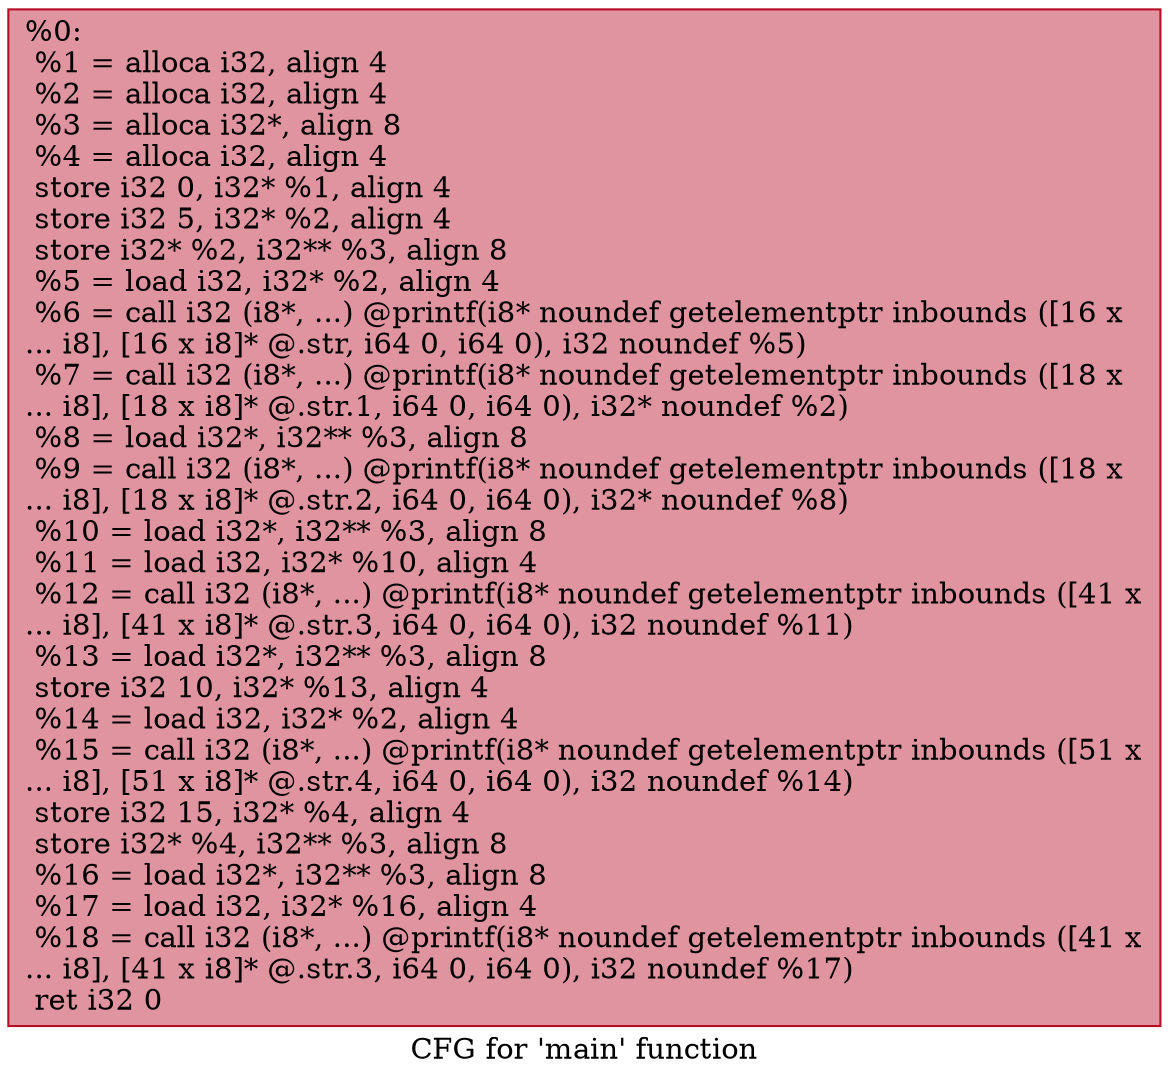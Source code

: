 digraph "CFG for 'main' function" {
	label="CFG for 'main' function";

	Node0x5591658f4e30 [shape=record,color="#b70d28ff", style=filled, fillcolor="#b70d2870",label="{%0:\l  %1 = alloca i32, align 4\l  %2 = alloca i32, align 4\l  %3 = alloca i32*, align 8\l  %4 = alloca i32, align 4\l  store i32 0, i32* %1, align 4\l  store i32 5, i32* %2, align 4\l  store i32* %2, i32** %3, align 8\l  %5 = load i32, i32* %2, align 4\l  %6 = call i32 (i8*, ...) @printf(i8* noundef getelementptr inbounds ([16 x\l... i8], [16 x i8]* @.str, i64 0, i64 0), i32 noundef %5)\l  %7 = call i32 (i8*, ...) @printf(i8* noundef getelementptr inbounds ([18 x\l... i8], [18 x i8]* @.str.1, i64 0, i64 0), i32* noundef %2)\l  %8 = load i32*, i32** %3, align 8\l  %9 = call i32 (i8*, ...) @printf(i8* noundef getelementptr inbounds ([18 x\l... i8], [18 x i8]* @.str.2, i64 0, i64 0), i32* noundef %8)\l  %10 = load i32*, i32** %3, align 8\l  %11 = load i32, i32* %10, align 4\l  %12 = call i32 (i8*, ...) @printf(i8* noundef getelementptr inbounds ([41 x\l... i8], [41 x i8]* @.str.3, i64 0, i64 0), i32 noundef %11)\l  %13 = load i32*, i32** %3, align 8\l  store i32 10, i32* %13, align 4\l  %14 = load i32, i32* %2, align 4\l  %15 = call i32 (i8*, ...) @printf(i8* noundef getelementptr inbounds ([51 x\l... i8], [51 x i8]* @.str.4, i64 0, i64 0), i32 noundef %14)\l  store i32 15, i32* %4, align 4\l  store i32* %4, i32** %3, align 8\l  %16 = load i32*, i32** %3, align 8\l  %17 = load i32, i32* %16, align 4\l  %18 = call i32 (i8*, ...) @printf(i8* noundef getelementptr inbounds ([41 x\l... i8], [41 x i8]* @.str.3, i64 0, i64 0), i32 noundef %17)\l  ret i32 0\l}"];
}
